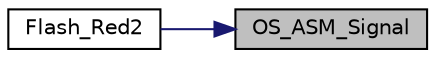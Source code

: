 digraph "OS_ASM_Signal"
{
 // LATEX_PDF_SIZE
  edge [fontname="Helvetica",fontsize="10",labelfontname="Helvetica",labelfontsize="10"];
  node [fontname="Helvetica",fontsize="10",shape=record];
  rankdir="RL";
  Node1 [label="OS_ASM_Signal",height=0.2,width=0.4,color="black", fillcolor="grey75", style="filled", fontcolor="black",tooltip="Spinlock semaphore signal using ARM exclusion."];
  Node1 -> Node2 [dir="back",color="midnightblue",fontsize="10",style="solid",fontname="Helvetica"];
  Node2 [label="Flash_Red2",height=0.2,width=0.4,color="black", fillcolor="white", style="filled",URL="$main_8c.html#a75a35bc3bba0a74dc1729ee777c31eaa",tooltip="Blink Red LED."];
}
